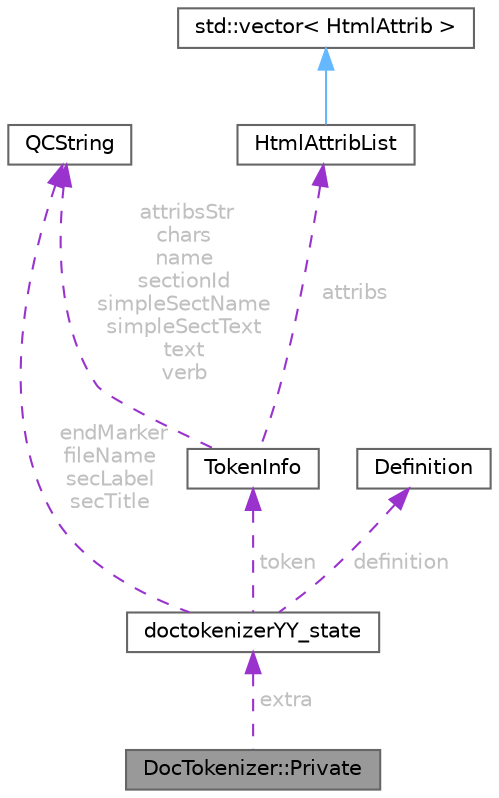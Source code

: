 digraph "DocTokenizer::Private"
{
 // INTERACTIVE_SVG=YES
 // LATEX_PDF_SIZE
  bgcolor="transparent";
  edge [fontname=Helvetica,fontsize=10,labelfontname=Helvetica,labelfontsize=10];
  node [fontname=Helvetica,fontsize=10,shape=box,height=0.2,width=0.4];
  Node1 [label="DocTokenizer::Private",height=0.2,width=0.4,color="gray40", fillcolor="grey60", style="filled", fontcolor="black",tooltip=" "];
  Node2 -> Node1 [dir="back",color="darkorchid3",style="dashed",tooltip=" ",label=" extra",fontcolor="grey" ];
  Node2 [label="doctokenizerYY_state",height=0.2,width=0.4,color="gray40", fillcolor="white", style="filled",URL="$d9/de7/structdoctokenizer_y_y__state.html",tooltip=" "];
  Node3 -> Node2 [dir="back",color="darkorchid3",style="dashed",tooltip=" ",label=" token",fontcolor="grey" ];
  Node3 [label="TokenInfo",height=0.2,width=0.4,color="gray40", fillcolor="white", style="filled",URL="$d6/df4/struct_token_info.html",tooltip="Data associated with a token used by the comment block parser."];
  Node4 -> Node3 [dir="back",color="darkorchid3",style="dashed",tooltip=" ",label=" attribsStr\nchars\nname\nsectionId\nsimpleSectName\nsimpleSectText\ntext\nverb",fontcolor="grey" ];
  Node4 [label="QCString",height=0.2,width=0.4,color="gray40", fillcolor="white", style="filled",URL="$d9/d45/class_q_c_string.html",tooltip="This is an alternative implementation of QCString."];
  Node5 -> Node3 [dir="back",color="darkorchid3",style="dashed",tooltip=" ",label=" attribs",fontcolor="grey" ];
  Node5 [label="HtmlAttribList",height=0.2,width=0.4,color="gray40", fillcolor="white", style="filled",URL="$db/d4d/class_html_attrib_list.html",tooltip="Class representing a list of HTML attributes."];
  Node6 -> Node5 [dir="back",color="steelblue1",style="solid",tooltip=" "];
  Node6 [label="std::vector\< HtmlAttrib \>",height=0.2,width=0.4,color="gray40", fillcolor="white", style="filled",tooltip=" "];
  Node4 -> Node2 [dir="back",color="darkorchid3",style="dashed",tooltip=" ",label=" endMarker\nfileName\nsecLabel\nsecTitle",fontcolor="grey" ];
  Node7 -> Node2 [dir="back",color="darkorchid3",style="dashed",tooltip=" ",label=" definition",fontcolor="grey" ];
  Node7 [label="Definition",height=0.2,width=0.4,color="gray40", fillcolor="white", style="filled",URL="$d5/dcc/class_definition.html",tooltip="The common base class of all entity definitions found in the sources."];
}
